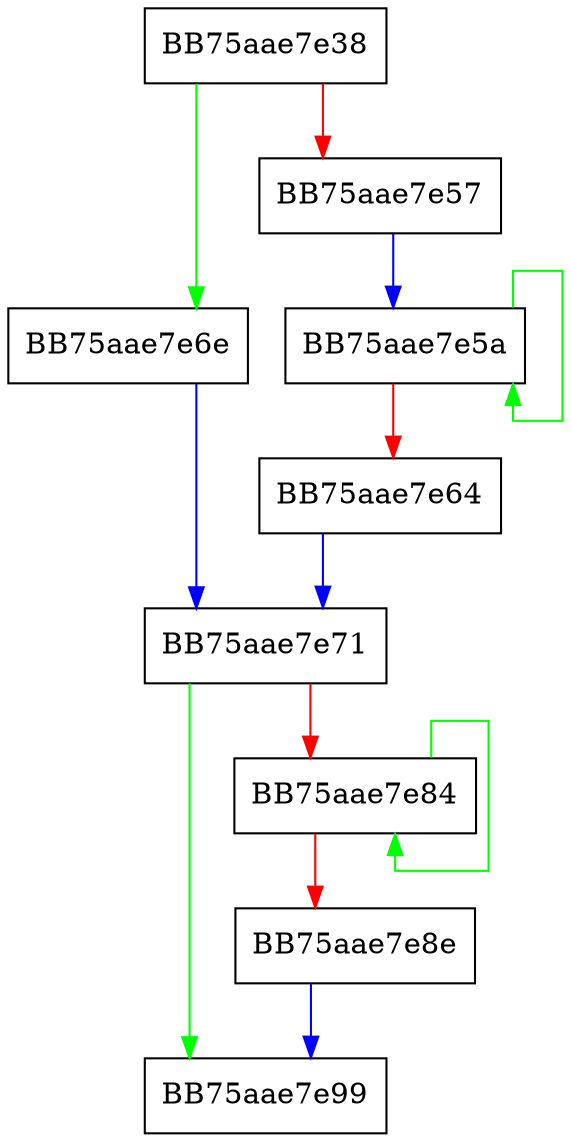 digraph WPP_SF_SLS {
  node [shape="box"];
  graph [splines=ortho];
  BB75aae7e38 -> BB75aae7e6e [color="green"];
  BB75aae7e38 -> BB75aae7e57 [color="red"];
  BB75aae7e57 -> BB75aae7e5a [color="blue"];
  BB75aae7e5a -> BB75aae7e5a [color="green"];
  BB75aae7e5a -> BB75aae7e64 [color="red"];
  BB75aae7e64 -> BB75aae7e71 [color="blue"];
  BB75aae7e6e -> BB75aae7e71 [color="blue"];
  BB75aae7e71 -> BB75aae7e99 [color="green"];
  BB75aae7e71 -> BB75aae7e84 [color="red"];
  BB75aae7e84 -> BB75aae7e84 [color="green"];
  BB75aae7e84 -> BB75aae7e8e [color="red"];
  BB75aae7e8e -> BB75aae7e99 [color="blue"];
}